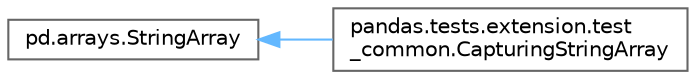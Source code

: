 digraph "Graphical Class Hierarchy"
{
 // LATEX_PDF_SIZE
  bgcolor="transparent";
  edge [fontname=Helvetica,fontsize=10,labelfontname=Helvetica,labelfontsize=10];
  node [fontname=Helvetica,fontsize=10,shape=box,height=0.2,width=0.4];
  rankdir="LR";
  Node0 [id="Node000000",label="pd.arrays.StringArray",height=0.2,width=0.4,color="grey40", fillcolor="white", style="filled",URL="$d2/d18/classpd_1_1arrays_1_1StringArray.html",tooltip=" "];
  Node0 -> Node1 [id="edge4740_Node000000_Node000001",dir="back",color="steelblue1",style="solid",tooltip=" "];
  Node1 [id="Node000001",label="pandas.tests.extension.test\l_common.CapturingStringArray",height=0.2,width=0.4,color="grey40", fillcolor="white", style="filled",URL="$d5/dae/classpandas_1_1tests_1_1extension_1_1test__common_1_1CapturingStringArray.html",tooltip=" "];
}
